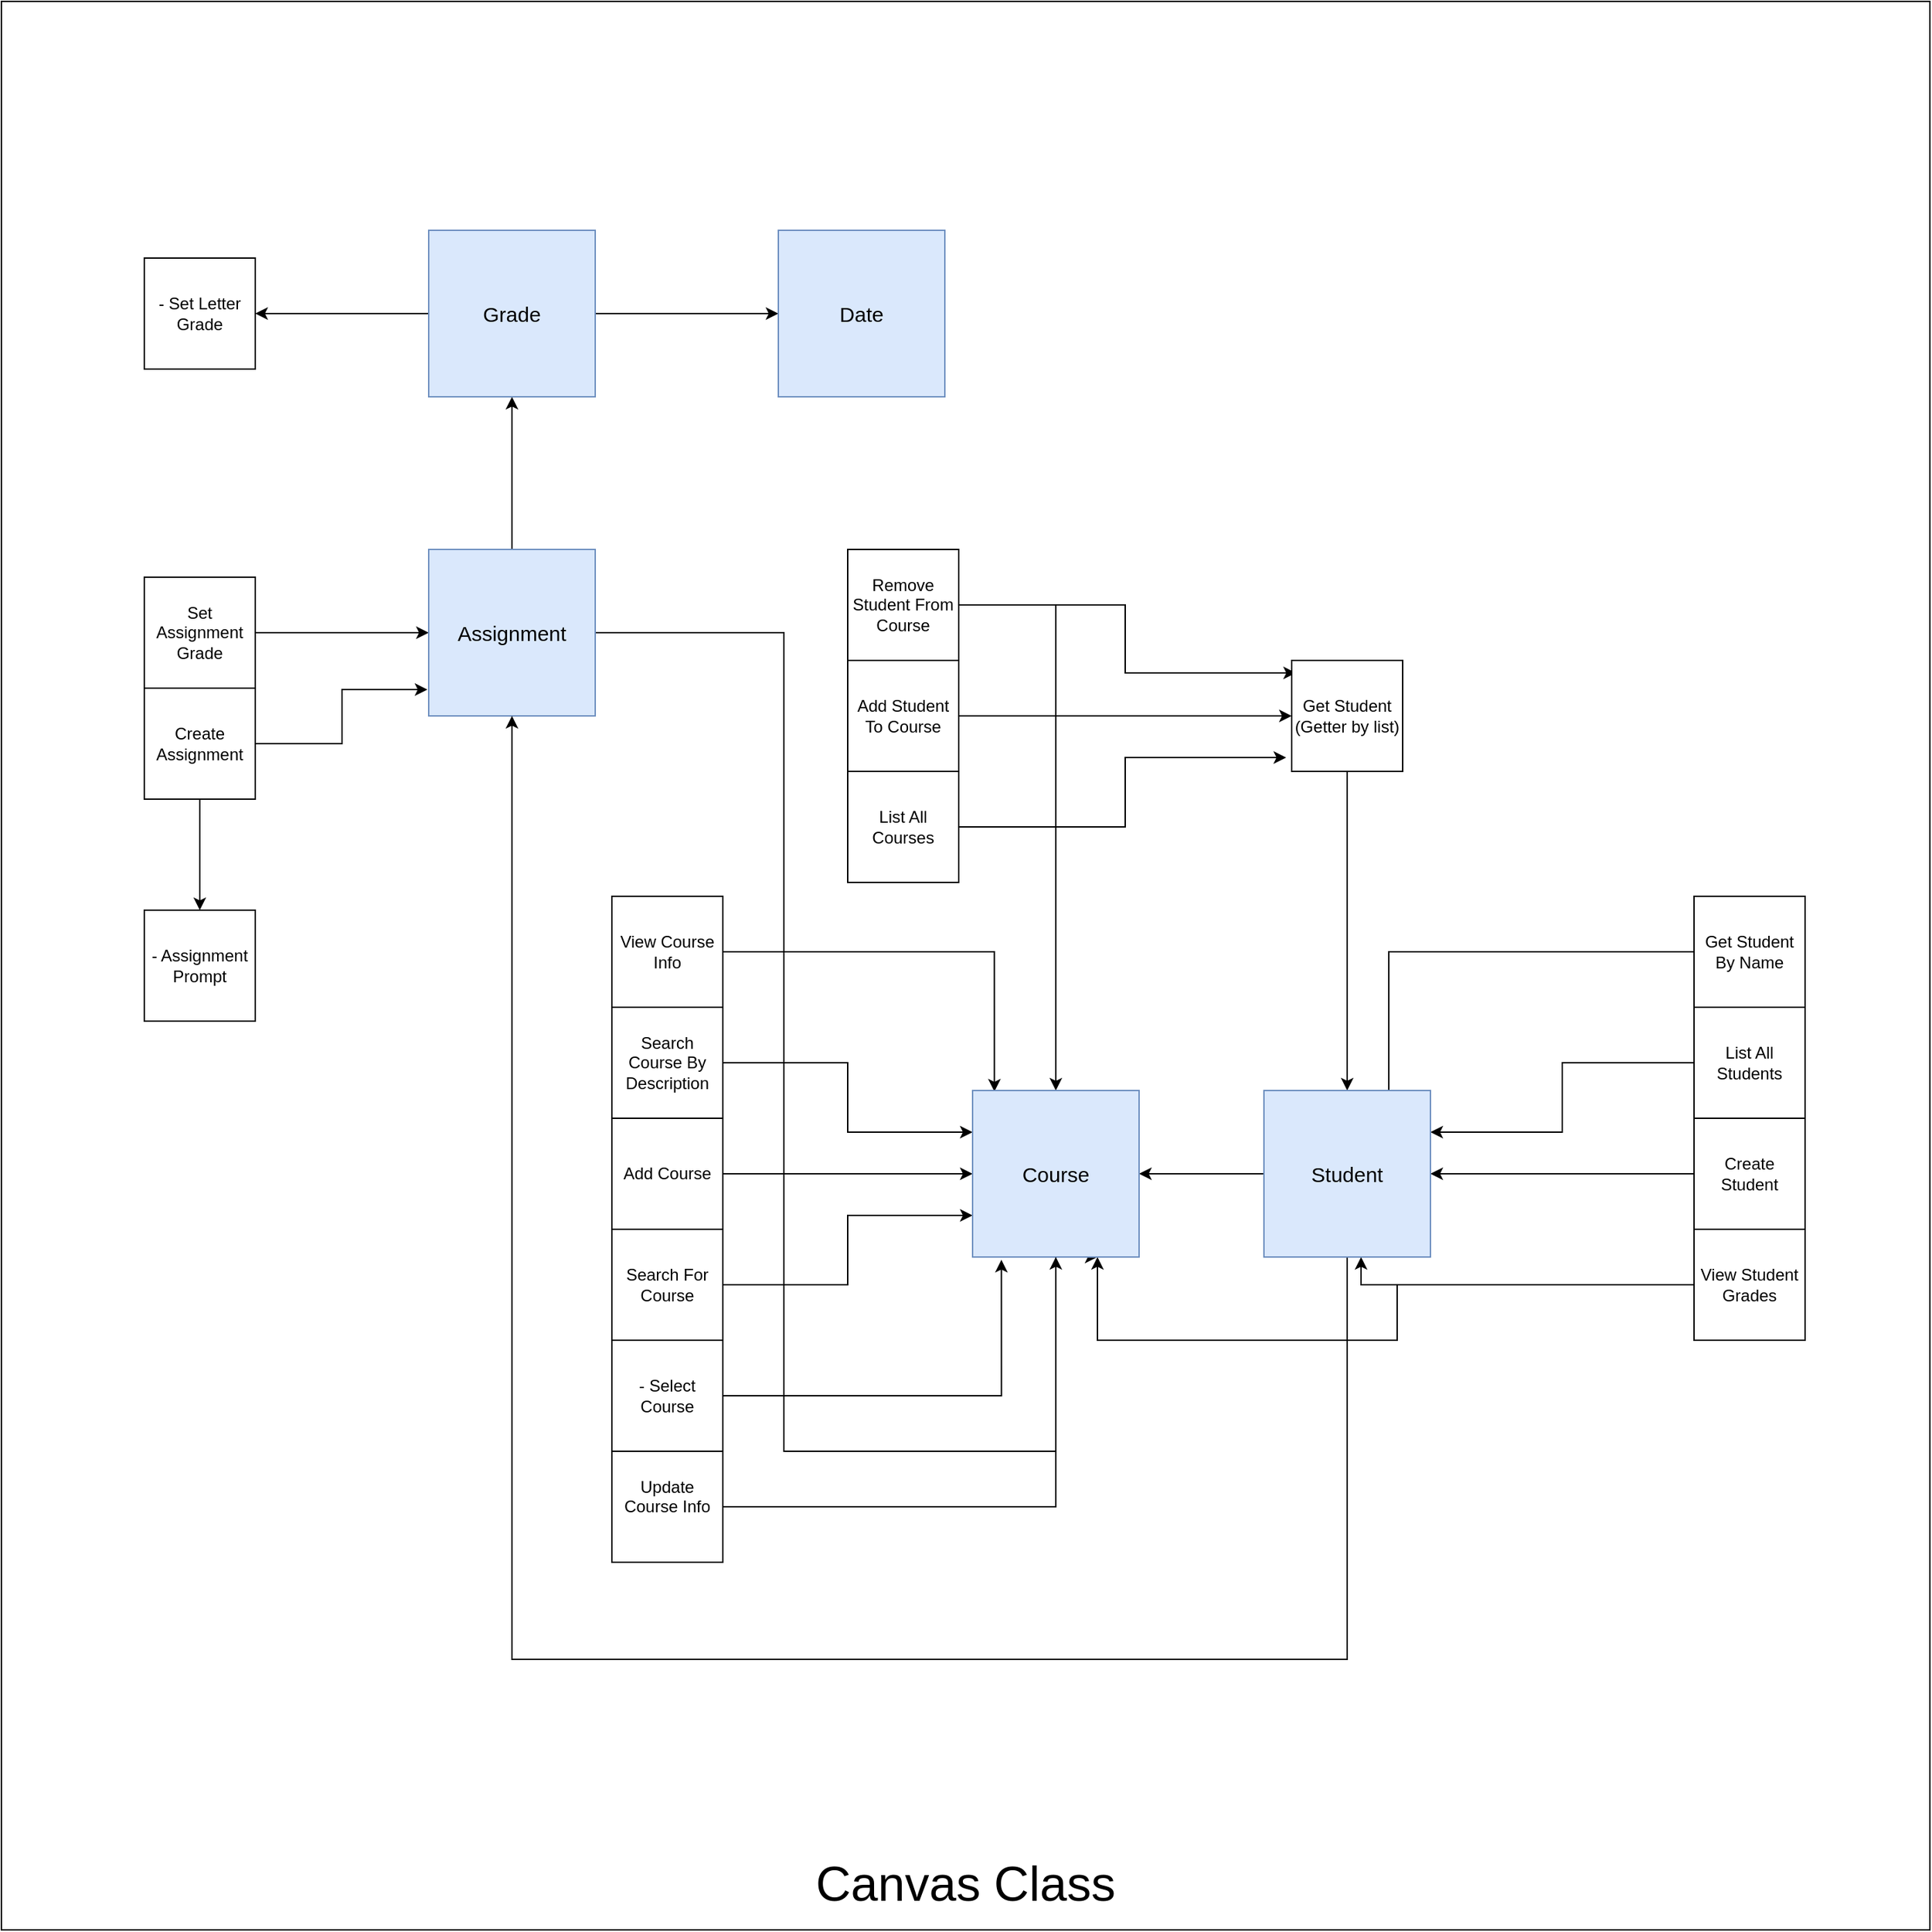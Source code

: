 <mxfile version="23.0.1" type="device">
  <diagram name="Page-1" id="TJ2gRcn6DphsuC9ekWZ9">
    <mxGraphModel dx="2680" dy="1207" grid="1" gridSize="10" guides="1" tooltips="1" connect="1" arrows="1" fold="1" page="1" pageScale="1" pageWidth="850" pageHeight="1100" math="0" shadow="0">
      <root>
        <mxCell id="0" />
        <mxCell id="1" parent="0" />
        <mxCell id="n6rH_P_T9cfDyiBXCp7v-1" value="&lt;div&gt;&lt;br&gt;&lt;/div&gt;&lt;div&gt;&lt;br&gt;&lt;/div&gt;&lt;div&gt;&lt;br&gt;&lt;/div&gt;&lt;div&gt;&lt;br&gt;&lt;/div&gt;&lt;div&gt;&lt;br&gt;&lt;/div&gt;&lt;div&gt;&lt;br&gt;&lt;/div&gt;&lt;div&gt;&lt;br&gt;&lt;/div&gt;&lt;div&gt;&lt;br&gt;&lt;/div&gt;&lt;div&gt;&lt;br&gt;&lt;/div&gt;&lt;div&gt;&lt;br&gt;&lt;/div&gt;&lt;div&gt;&lt;br&gt;&lt;/div&gt;&lt;div&gt;&lt;br&gt;&lt;/div&gt;&lt;div&gt;&lt;br&gt;&lt;/div&gt;&lt;div&gt;&lt;br&gt;&lt;/div&gt;&lt;div&gt;&lt;br&gt;&lt;/div&gt;&lt;div&gt;&lt;br&gt;&lt;/div&gt;&lt;div&gt;&lt;br&gt;&lt;/div&gt;&lt;div&gt;&lt;br&gt;&lt;/div&gt;&lt;div&gt;&lt;br&gt;&lt;/div&gt;&lt;div&gt;&lt;br&gt;&lt;/div&gt;&lt;div&gt;&lt;br&gt;&lt;/div&gt;&lt;div&gt;&lt;br&gt;&lt;/div&gt;&lt;div&gt;&lt;br&gt;&lt;/div&gt;&lt;div&gt;&lt;br&gt;&lt;/div&gt;&lt;div&gt;&lt;br&gt;&lt;/div&gt;&lt;div&gt;&lt;br&gt;&lt;/div&gt;&lt;div&gt;&lt;br&gt;&lt;/div&gt;&lt;div&gt;&lt;br&gt;&lt;/div&gt;&lt;div&gt;&lt;br&gt;&lt;/div&gt;&lt;div&gt;&lt;br&gt;&lt;/div&gt;&lt;div&gt;&lt;br&gt;&lt;/div&gt;&lt;div&gt;&lt;br&gt;&lt;/div&gt;&lt;div&gt;&lt;br&gt;&lt;/div&gt;&lt;div&gt;&lt;br&gt;&lt;/div&gt;&lt;div&gt;&lt;br&gt;&lt;/div&gt;&lt;div&gt;&lt;br&gt;&lt;/div&gt;&lt;div&gt;&lt;br&gt;&lt;/div&gt;&lt;div&gt;&lt;br&gt;&lt;/div&gt;&lt;div&gt;&lt;br&gt;&lt;/div&gt;&lt;div&gt;&lt;br&gt;&lt;/div&gt;&lt;div&gt;&lt;br&gt;&lt;/div&gt;&lt;div&gt;&lt;br&gt;&lt;/div&gt;&lt;div&gt;&lt;br&gt;&lt;/div&gt;&lt;div&gt;&lt;br&gt;&lt;/div&gt;&lt;div&gt;&lt;br&gt;&lt;/div&gt;&lt;div&gt;&lt;br&gt;&lt;/div&gt;&lt;div&gt;&lt;br&gt;&lt;/div&gt;&lt;div&gt;&lt;br&gt;&lt;/div&gt;&lt;div&gt;&lt;br&gt;&lt;/div&gt;&lt;div&gt;&lt;br&gt;&lt;/div&gt;&lt;div&gt;&lt;br&gt;&lt;/div&gt;&lt;div&gt;&lt;br&gt;&lt;/div&gt;&lt;div&gt;&lt;br&gt;&lt;/div&gt;&lt;div&gt;&lt;br&gt;&lt;/div&gt;&lt;div&gt;&lt;br&gt;&lt;/div&gt;&lt;div&gt;&lt;br&gt;&lt;/div&gt;&lt;div&gt;&lt;br&gt;&lt;/div&gt;&lt;div&gt;&lt;br&gt;&lt;/div&gt;&lt;div&gt;&lt;br&gt;&lt;/div&gt;&lt;div&gt;&lt;br&gt;&lt;/div&gt;&lt;div&gt;&lt;br&gt;&lt;/div&gt;&lt;div&gt;&lt;br&gt;&lt;/div&gt;&lt;div&gt;&lt;br&gt;&lt;/div&gt;&lt;div&gt;&lt;br&gt;&lt;/div&gt;&lt;div&gt;&lt;br&gt;&lt;/div&gt;&lt;div&gt;&lt;br&gt;&lt;/div&gt;&lt;div&gt;&lt;br&gt;&lt;/div&gt;&lt;div&gt;&lt;br&gt;&lt;/div&gt;&lt;div&gt;&lt;br&gt;&lt;/div&gt;&lt;div&gt;&lt;br&gt;&lt;/div&gt;&lt;div&gt;&lt;br&gt;&lt;/div&gt;&lt;div&gt;&lt;br&gt;&lt;/div&gt;&lt;div&gt;&lt;br&gt;&lt;/div&gt;&lt;div&gt;&lt;br&gt;&lt;/div&gt;&lt;div&gt;&lt;br&gt;&lt;/div&gt;&lt;div&gt;&lt;br&gt;&lt;/div&gt;&lt;div&gt;&lt;br&gt;&lt;/div&gt;&lt;div&gt;&lt;br&gt;&lt;/div&gt;&lt;div&gt;&lt;br&gt;&lt;/div&gt;&lt;div&gt;&lt;br&gt;&lt;/div&gt;&lt;div&gt;&lt;br&gt;&lt;/div&gt;&lt;div&gt;&lt;br&gt;&lt;/div&gt;&lt;div&gt;&lt;br&gt;&lt;/div&gt;&lt;div&gt;&lt;br&gt;&lt;/div&gt;&lt;div&gt;&lt;br&gt;&lt;/div&gt;&lt;div&gt;&lt;br&gt;&lt;/div&gt;&lt;div&gt;&lt;br&gt;&lt;/div&gt;&lt;div&gt;&lt;br&gt;&lt;/div&gt;&lt;div&gt;&lt;br&gt;&lt;/div&gt;&lt;div&gt;&lt;br&gt;&lt;/div&gt;&lt;div&gt;&lt;br&gt;&lt;/div&gt;&lt;div&gt;&lt;br&gt;&lt;/div&gt;&lt;div&gt;&lt;font style=&quot;font-size: 35px;&quot;&gt;Canvas Class&lt;/font&gt;&lt;br&gt;&lt;/div&gt;" style="whiteSpace=wrap;html=1;aspect=fixed;" vertex="1" parent="1">
          <mxGeometry x="-690" y="95" width="1390" height="1390" as="geometry" />
        </mxCell>
        <mxCell id="n6rH_P_T9cfDyiBXCp7v-18" value="" style="edgeStyle=orthogonalEdgeStyle;rounded=0;orthogonalLoop=1;jettySize=auto;html=1;entryX=0;entryY=0.5;entryDx=0;entryDy=0;" edge="1" parent="1" source="n6rH_P_T9cfDyiBXCp7v-2" target="n6rH_P_T9cfDyiBXCp7v-11">
          <mxGeometry relative="1" as="geometry">
            <mxPoint x="200" y="610" as="targetPoint" />
          </mxGeometry>
        </mxCell>
        <mxCell id="n6rH_P_T9cfDyiBXCp7v-2" value="Add Student To Course" style="whiteSpace=wrap;html=1;aspect=fixed;" vertex="1" parent="1">
          <mxGeometry x="-80" y="570" width="80" height="80" as="geometry" />
        </mxCell>
        <mxCell id="n6rH_P_T9cfDyiBXCp7v-37" value="" style="edgeStyle=orthogonalEdgeStyle;rounded=0;orthogonalLoop=1;jettySize=auto;html=1;entryX=0;entryY=0.5;entryDx=0;entryDy=0;" edge="1" parent="1" source="n6rH_P_T9cfDyiBXCp7v-3" target="n6rH_P_T9cfDyiBXCp7v-33">
          <mxGeometry relative="1" as="geometry">
            <mxPoint x="-90" y="940" as="targetPoint" />
          </mxGeometry>
        </mxCell>
        <mxCell id="n6rH_P_T9cfDyiBXCp7v-3" value="Add Course" style="whiteSpace=wrap;html=1;aspect=fixed;" vertex="1" parent="1">
          <mxGeometry x="-250" y="900" width="80" height="80" as="geometry" />
        </mxCell>
        <mxCell id="n6rH_P_T9cfDyiBXCp7v-43" value="" style="edgeStyle=orthogonalEdgeStyle;rounded=0;orthogonalLoop=1;jettySize=auto;html=1;entryX=0;entryY=0.75;entryDx=0;entryDy=0;" edge="1" parent="1" source="n6rH_P_T9cfDyiBXCp7v-4" target="n6rH_P_T9cfDyiBXCp7v-33">
          <mxGeometry relative="1" as="geometry">
            <mxPoint x="-90" y="1020" as="targetPoint" />
          </mxGeometry>
        </mxCell>
        <mxCell id="n6rH_P_T9cfDyiBXCp7v-4" value="Search For Course" style="whiteSpace=wrap;html=1;aspect=fixed;" vertex="1" parent="1">
          <mxGeometry x="-250" y="980" width="80" height="80" as="geometry" />
        </mxCell>
        <mxCell id="n6rH_P_T9cfDyiBXCp7v-22" value="" style="edgeStyle=orthogonalEdgeStyle;rounded=0;orthogonalLoop=1;jettySize=auto;html=1;entryX=-0.05;entryY=0.875;entryDx=0;entryDy=0;entryPerimeter=0;" edge="1" parent="1" source="n6rH_P_T9cfDyiBXCp7v-5" target="n6rH_P_T9cfDyiBXCp7v-11">
          <mxGeometry relative="1" as="geometry">
            <mxPoint x="200" y="690" as="targetPoint" />
          </mxGeometry>
        </mxCell>
        <mxCell id="n6rH_P_T9cfDyiBXCp7v-5" value="List All Courses" style="whiteSpace=wrap;html=1;aspect=fixed;" vertex="1" parent="1">
          <mxGeometry x="-80" y="650" width="80" height="80" as="geometry" />
        </mxCell>
        <mxCell id="n6rH_P_T9cfDyiBXCp7v-20" value="" style="edgeStyle=orthogonalEdgeStyle;rounded=0;orthogonalLoop=1;jettySize=auto;html=1;entryX=0.038;entryY=0.113;entryDx=0;entryDy=0;entryPerimeter=0;" edge="1" parent="1" source="n6rH_P_T9cfDyiBXCp7v-6" target="n6rH_P_T9cfDyiBXCp7v-11">
          <mxGeometry relative="1" as="geometry">
            <mxPoint x="200" y="530" as="targetPoint" />
          </mxGeometry>
        </mxCell>
        <mxCell id="n6rH_P_T9cfDyiBXCp7v-35" value="" style="edgeStyle=orthogonalEdgeStyle;rounded=0;orthogonalLoop=1;jettySize=auto;html=1;" edge="1" parent="1" source="n6rH_P_T9cfDyiBXCp7v-6" target="n6rH_P_T9cfDyiBXCp7v-33">
          <mxGeometry relative="1" as="geometry">
            <mxPoint x="-50" y="970" as="targetPoint" />
          </mxGeometry>
        </mxCell>
        <mxCell id="n6rH_P_T9cfDyiBXCp7v-6" value="Remove Student From Course" style="whiteSpace=wrap;html=1;aspect=fixed;" vertex="1" parent="1">
          <mxGeometry x="-80" y="490" width="80" height="80" as="geometry" />
        </mxCell>
        <mxCell id="n6rH_P_T9cfDyiBXCp7v-39" value="" style="edgeStyle=orthogonalEdgeStyle;rounded=0;orthogonalLoop=1;jettySize=auto;html=1;" edge="1" parent="1" source="n6rH_P_T9cfDyiBXCp7v-7" target="n6rH_P_T9cfDyiBXCp7v-30">
          <mxGeometry relative="1" as="geometry">
            <mxPoint x="450" y="940" as="targetPoint" />
          </mxGeometry>
        </mxCell>
        <mxCell id="n6rH_P_T9cfDyiBXCp7v-7" value="Create Student" style="whiteSpace=wrap;html=1;aspect=fixed;" vertex="1" parent="1">
          <mxGeometry x="530" y="900" width="80" height="80" as="geometry" />
        </mxCell>
        <mxCell id="n6rH_P_T9cfDyiBXCp7v-41" value="" style="edgeStyle=orthogonalEdgeStyle;rounded=0;orthogonalLoop=1;jettySize=auto;html=1;entryX=0;entryY=0.25;entryDx=0;entryDy=0;" edge="1" parent="1" source="n6rH_P_T9cfDyiBXCp7v-8" target="n6rH_P_T9cfDyiBXCp7v-33">
          <mxGeometry relative="1" as="geometry">
            <mxPoint x="-90" y="860" as="targetPoint" />
          </mxGeometry>
        </mxCell>
        <mxCell id="n6rH_P_T9cfDyiBXCp7v-8" value="Search Course By Description" style="whiteSpace=wrap;html=1;aspect=fixed;" vertex="1" parent="1">
          <mxGeometry x="-250" y="820" width="80" height="80" as="geometry" />
        </mxCell>
        <mxCell id="n6rH_P_T9cfDyiBXCp7v-49" value="" style="edgeStyle=orthogonalEdgeStyle;rounded=0;orthogonalLoop=1;jettySize=auto;html=1;entryX=1;entryY=0.25;entryDx=0;entryDy=0;" edge="1" parent="1" source="n6rH_P_T9cfDyiBXCp7v-9" target="n6rH_P_T9cfDyiBXCp7v-30">
          <mxGeometry relative="1" as="geometry">
            <mxPoint x="450" y="860" as="targetPoint" />
          </mxGeometry>
        </mxCell>
        <mxCell id="n6rH_P_T9cfDyiBXCp7v-9" value="List All Students" style="whiteSpace=wrap;html=1;aspect=fixed;" vertex="1" parent="1">
          <mxGeometry x="530" y="820" width="80" height="80" as="geometry" />
        </mxCell>
        <mxCell id="n6rH_P_T9cfDyiBXCp7v-55" value="" style="edgeStyle=orthogonalEdgeStyle;rounded=0;orthogonalLoop=1;jettySize=auto;html=1;entryX=0.75;entryY=0.083;entryDx=0;entryDy=0;entryPerimeter=0;" edge="1" parent="1" source="n6rH_P_T9cfDyiBXCp7v-10" target="n6rH_P_T9cfDyiBXCp7v-30">
          <mxGeometry relative="1" as="geometry">
            <mxPoint x="450" y="780" as="targetPoint" />
          </mxGeometry>
        </mxCell>
        <mxCell id="n6rH_P_T9cfDyiBXCp7v-10" value="Get Student By Name" style="whiteSpace=wrap;html=1;aspect=fixed;" vertex="1" parent="1">
          <mxGeometry x="530" y="740" width="80" height="80" as="geometry" />
        </mxCell>
        <mxCell id="n6rH_P_T9cfDyiBXCp7v-31" value="" style="edgeStyle=orthogonalEdgeStyle;rounded=0;orthogonalLoop=1;jettySize=auto;html=1;" edge="1" parent="1" source="n6rH_P_T9cfDyiBXCp7v-11" target="n6rH_P_T9cfDyiBXCp7v-30">
          <mxGeometry relative="1" as="geometry" />
        </mxCell>
        <mxCell id="n6rH_P_T9cfDyiBXCp7v-11" value="Get Student (Getter by list)" style="whiteSpace=wrap;html=1;aspect=fixed;" vertex="1" parent="1">
          <mxGeometry x="240" y="570" width="80" height="80" as="geometry" />
        </mxCell>
        <mxCell id="n6rH_P_T9cfDyiBXCp7v-53" value="" style="edgeStyle=orthogonalEdgeStyle;rounded=0;orthogonalLoop=1;jettySize=auto;html=1;entryX=0.173;entryY=1.017;entryDx=0;entryDy=0;entryPerimeter=0;" edge="1" parent="1" source="n6rH_P_T9cfDyiBXCp7v-12" target="n6rH_P_T9cfDyiBXCp7v-33">
          <mxGeometry relative="1" as="geometry">
            <mxPoint x="-90" y="1100" as="targetPoint" />
          </mxGeometry>
        </mxCell>
        <mxCell id="n6rH_P_T9cfDyiBXCp7v-12" value="- Select Course" style="whiteSpace=wrap;html=1;aspect=fixed;" vertex="1" parent="1">
          <mxGeometry x="-250" y="1060" width="80" height="80" as="geometry" />
        </mxCell>
        <mxCell id="n6rH_P_T9cfDyiBXCp7v-45" value="" style="edgeStyle=orthogonalEdgeStyle;rounded=0;orthogonalLoop=1;jettySize=auto;html=1;" edge="1" parent="1" source="n6rH_P_T9cfDyiBXCp7v-13" target="n6rH_P_T9cfDyiBXCp7v-30">
          <mxGeometry relative="1" as="geometry">
            <mxPoint x="450" y="1020" as="targetPoint" />
            <Array as="points">
              <mxPoint x="290" y="1020" />
            </Array>
          </mxGeometry>
        </mxCell>
        <mxCell id="n6rH_P_T9cfDyiBXCp7v-47" value="" style="edgeStyle=orthogonalEdgeStyle;rounded=0;orthogonalLoop=1;jettySize=auto;html=1;" edge="1" parent="1" source="n6rH_P_T9cfDyiBXCp7v-13" target="n6rH_P_T9cfDyiBXCp7v-33">
          <mxGeometry relative="1" as="geometry">
            <mxPoint x="100" y="1010" as="targetPoint" />
            <Array as="points">
              <mxPoint x="316" y="1020" />
              <mxPoint x="316" y="1060" />
              <mxPoint x="100" y="1060" />
            </Array>
          </mxGeometry>
        </mxCell>
        <mxCell id="n6rH_P_T9cfDyiBXCp7v-13" value="View Student Grades" style="whiteSpace=wrap;html=1;aspect=fixed;" vertex="1" parent="1">
          <mxGeometry x="530" y="980" width="80" height="80" as="geometry" />
        </mxCell>
        <mxCell id="n6rH_P_T9cfDyiBXCp7v-25" value="" style="edgeStyle=orthogonalEdgeStyle;rounded=0;orthogonalLoop=1;jettySize=auto;html=1;entryX=0;entryY=0.5;entryDx=0;entryDy=0;" edge="1" parent="1" source="n6rH_P_T9cfDyiBXCp7v-14" target="n6rH_P_T9cfDyiBXCp7v-23">
          <mxGeometry relative="1" as="geometry">
            <mxPoint x="-427" y="550" as="targetPoint" />
          </mxGeometry>
        </mxCell>
        <mxCell id="n6rH_P_T9cfDyiBXCp7v-14" value="Set Assignment Grade" style="whiteSpace=wrap;html=1;aspect=fixed;" vertex="1" parent="1">
          <mxGeometry x="-587" y="510" width="80" height="80" as="geometry" />
        </mxCell>
        <mxCell id="n6rH_P_T9cfDyiBXCp7v-51" value="" style="edgeStyle=orthogonalEdgeStyle;rounded=0;orthogonalLoop=1;jettySize=auto;html=1;entryX=0.131;entryY=0.006;entryDx=0;entryDy=0;entryPerimeter=0;" edge="1" parent="1" source="n6rH_P_T9cfDyiBXCp7v-15" target="n6rH_P_T9cfDyiBXCp7v-33">
          <mxGeometry relative="1" as="geometry">
            <mxPoint x="-90" y="780" as="targetPoint" />
          </mxGeometry>
        </mxCell>
        <mxCell id="n6rH_P_T9cfDyiBXCp7v-15" value="View Course Info" style="whiteSpace=wrap;html=1;aspect=fixed;" vertex="1" parent="1">
          <mxGeometry x="-250" y="740" width="80" height="80" as="geometry" />
        </mxCell>
        <mxCell id="n6rH_P_T9cfDyiBXCp7v-16" value="- Assignment Prompt" style="whiteSpace=wrap;html=1;aspect=fixed;" vertex="1" parent="1">
          <mxGeometry x="-587" y="750" width="80" height="80" as="geometry" />
        </mxCell>
        <mxCell id="n6rH_P_T9cfDyiBXCp7v-64" value="" style="edgeStyle=orthogonalEdgeStyle;rounded=0;orthogonalLoop=1;jettySize=auto;html=1;" edge="1" parent="1" source="n6rH_P_T9cfDyiBXCp7v-23">
          <mxGeometry relative="1" as="geometry">
            <mxPoint x="-322" y="380" as="targetPoint" />
          </mxGeometry>
        </mxCell>
        <mxCell id="n6rH_P_T9cfDyiBXCp7v-78" value="" style="edgeStyle=orthogonalEdgeStyle;rounded=0;orthogonalLoop=1;jettySize=auto;html=1;entryX=0.75;entryY=1;entryDx=0;entryDy=0;" edge="1" parent="1" source="n6rH_P_T9cfDyiBXCp7v-23" target="n6rH_P_T9cfDyiBXCp7v-33">
          <mxGeometry relative="1" as="geometry">
            <mxPoint x="-320" y="650" as="targetPoint" />
            <Array as="points">
              <mxPoint x="-126" y="550" />
              <mxPoint x="-126" y="1140" />
              <mxPoint x="70" y="1140" />
              <mxPoint x="70" y="1000" />
            </Array>
          </mxGeometry>
        </mxCell>
        <mxCell id="n6rH_P_T9cfDyiBXCp7v-23" value="&lt;div style=&quot;font-size: 13px;&quot;&gt;&lt;font style=&quot;font-size: 15px;&quot;&gt;Assignment&lt;/font&gt;&lt;/div&gt;" style="whiteSpace=wrap;html=1;aspect=fixed;fillColor=#dae8fc;strokeColor=#6c8ebf;" vertex="1" parent="1">
          <mxGeometry x="-382" y="490" width="120" height="120" as="geometry" />
        </mxCell>
        <mxCell id="n6rH_P_T9cfDyiBXCp7v-27" value="" style="edgeStyle=orthogonalEdgeStyle;rounded=0;orthogonalLoop=1;jettySize=auto;html=1;" edge="1" parent="1" source="n6rH_P_T9cfDyiBXCp7v-26">
          <mxGeometry relative="1" as="geometry">
            <mxPoint x="-547" y="750" as="targetPoint" />
          </mxGeometry>
        </mxCell>
        <mxCell id="n6rH_P_T9cfDyiBXCp7v-29" value="" style="edgeStyle=orthogonalEdgeStyle;rounded=0;orthogonalLoop=1;jettySize=auto;html=1;entryX=-0.008;entryY=0.842;entryDx=0;entryDy=0;entryPerimeter=0;" edge="1" parent="1" source="n6rH_P_T9cfDyiBXCp7v-26" target="n6rH_P_T9cfDyiBXCp7v-23">
          <mxGeometry relative="1" as="geometry">
            <mxPoint x="-427" y="630" as="targetPoint" />
          </mxGeometry>
        </mxCell>
        <mxCell id="n6rH_P_T9cfDyiBXCp7v-26" value="&lt;div&gt;Create Assignment&lt;/div&gt;" style="whiteSpace=wrap;html=1;aspect=fixed;" vertex="1" parent="1">
          <mxGeometry x="-587" y="590" width="80" height="80" as="geometry" />
        </mxCell>
        <mxCell id="n6rH_P_T9cfDyiBXCp7v-76" value="" style="edgeStyle=orthogonalEdgeStyle;rounded=0;orthogonalLoop=1;jettySize=auto;html=1;" edge="1" parent="1" source="n6rH_P_T9cfDyiBXCp7v-30" target="n6rH_P_T9cfDyiBXCp7v-33">
          <mxGeometry relative="1" as="geometry" />
        </mxCell>
        <mxCell id="n6rH_P_T9cfDyiBXCp7v-85" value="" style="edgeStyle=orthogonalEdgeStyle;rounded=0;orthogonalLoop=1;jettySize=auto;html=1;entryX=0.5;entryY=1;entryDx=0;entryDy=0;" edge="1" parent="1" source="n6rH_P_T9cfDyiBXCp7v-30" target="n6rH_P_T9cfDyiBXCp7v-23">
          <mxGeometry relative="1" as="geometry">
            <mxPoint x="280" y="1110" as="targetPoint" />
            <Array as="points">
              <mxPoint x="280" y="1290" />
              <mxPoint x="-322" y="1290" />
            </Array>
          </mxGeometry>
        </mxCell>
        <mxCell id="n6rH_P_T9cfDyiBXCp7v-30" value="&lt;font style=&quot;font-size: 15px;&quot;&gt;Student&lt;/font&gt;" style="whiteSpace=wrap;html=1;aspect=fixed;fillColor=#dae8fc;strokeColor=#6c8ebf;" vertex="1" parent="1">
          <mxGeometry x="220" y="880" width="120" height="120" as="geometry" />
        </mxCell>
        <mxCell id="n6rH_P_T9cfDyiBXCp7v-33" value="&lt;font style=&quot;font-size: 15px;&quot;&gt;Course&lt;/font&gt;" style="whiteSpace=wrap;html=1;aspect=fixed;fillColor=#dae8fc;strokeColor=#6c8ebf;" vertex="1" parent="1">
          <mxGeometry x="10" y="880" width="120" height="120" as="geometry" />
        </mxCell>
        <mxCell id="n6rH_P_T9cfDyiBXCp7v-67" value="" style="edgeStyle=orthogonalEdgeStyle;rounded=0;orthogonalLoop=1;jettySize=auto;html=1;entryX=0;entryY=0.5;entryDx=0;entryDy=0;" edge="1" parent="1" source="n6rH_P_T9cfDyiBXCp7v-65" target="n6rH_P_T9cfDyiBXCp7v-69">
          <mxGeometry relative="1" as="geometry">
            <mxPoint x="-162" y="320" as="targetPoint" />
          </mxGeometry>
        </mxCell>
        <mxCell id="n6rH_P_T9cfDyiBXCp7v-75" value="" style="edgeStyle=orthogonalEdgeStyle;rounded=0;orthogonalLoop=1;jettySize=auto;html=1;entryX=1;entryY=0.5;entryDx=0;entryDy=0;" edge="1" parent="1" source="n6rH_P_T9cfDyiBXCp7v-65" target="n6rH_P_T9cfDyiBXCp7v-73">
          <mxGeometry relative="1" as="geometry">
            <mxPoint x="-482" y="320" as="targetPoint" />
          </mxGeometry>
        </mxCell>
        <mxCell id="n6rH_P_T9cfDyiBXCp7v-65" value="&lt;font style=&quot;font-size: 15px;&quot;&gt;Grade&lt;/font&gt;" style="whiteSpace=wrap;html=1;aspect=fixed;fillColor=#dae8fc;strokeColor=#6c8ebf;" vertex="1" parent="1">
          <mxGeometry x="-382" y="260" width="120" height="120" as="geometry" />
        </mxCell>
        <mxCell id="n6rH_P_T9cfDyiBXCp7v-69" value="&lt;font style=&quot;font-size: 15px;&quot;&gt;Date&lt;/font&gt;" style="whiteSpace=wrap;html=1;aspect=fixed;fillColor=#dae8fc;strokeColor=#6c8ebf;" vertex="1" parent="1">
          <mxGeometry x="-130" y="260" width="120" height="120" as="geometry" />
        </mxCell>
        <mxCell id="n6rH_P_T9cfDyiBXCp7v-73" value="- Set Letter Grade" style="whiteSpace=wrap;html=1;aspect=fixed;" vertex="1" parent="1">
          <mxGeometry x="-587" y="280" width="80" height="80" as="geometry" />
        </mxCell>
        <mxCell id="n6rH_P_T9cfDyiBXCp7v-83" value="" style="edgeStyle=orthogonalEdgeStyle;rounded=0;orthogonalLoop=1;jettySize=auto;html=1;entryX=0.5;entryY=1;entryDx=0;entryDy=0;" edge="1" parent="1" source="n6rH_P_T9cfDyiBXCp7v-79" target="n6rH_P_T9cfDyiBXCp7v-33">
          <mxGeometry relative="1" as="geometry">
            <mxPoint x="70" y="1010" as="targetPoint" />
          </mxGeometry>
        </mxCell>
        <mxCell id="n6rH_P_T9cfDyiBXCp7v-79" value="&lt;div&gt;Update Course Info&lt;/div&gt;&lt;div&gt;&lt;br&gt;&lt;/div&gt;" style="whiteSpace=wrap;html=1;aspect=fixed;" vertex="1" parent="1">
          <mxGeometry x="-250" y="1140" width="80" height="80" as="geometry" />
        </mxCell>
      </root>
    </mxGraphModel>
  </diagram>
</mxfile>
